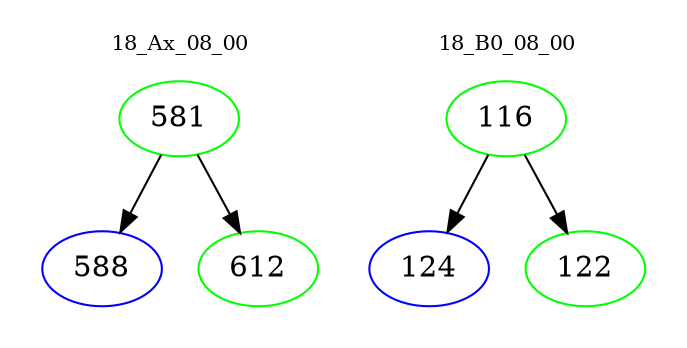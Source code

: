 digraph{
subgraph cluster_0 {
color = white
label = "18_Ax_08_00";
fontsize=10;
T0_581 [label="581", color="green"]
T0_581 -> T0_588 [color="black"]
T0_588 [label="588", color="blue"]
T0_581 -> T0_612 [color="black"]
T0_612 [label="612", color="green"]
}
subgraph cluster_1 {
color = white
label = "18_B0_08_00";
fontsize=10;
T1_116 [label="116", color="green"]
T1_116 -> T1_124 [color="black"]
T1_124 [label="124", color="blue"]
T1_116 -> T1_122 [color="black"]
T1_122 [label="122", color="green"]
}
}
